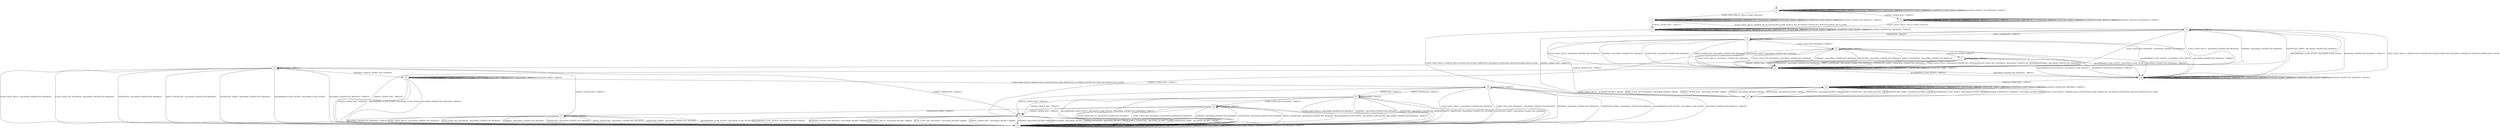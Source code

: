 digraph h2 {
s0 [label="s0"];
s1 [label="s1"];
s10 [label="s10"];
s2 [label="s2"];
s11 [label="s11"];
s3 [label="s3"];
s4 [label="s4"];
s5 [label="s5"];
s18 [label="s18"];
s6 [label="s6"];
s12 [label="s12"];
s19 [label="s19"];
s7 [label="s7"];
s13 [label="s13"];
s8 [label="s8"];
s9 [label="s9"];
s14 [label="s14"];
s15 [label="s15"];
s16 [label="s16"];
s17 [label="s17"];
s0 -> s1 [label="ECDH_CLIENT_HELLO / HELLO_VERIFY_REQUEST"];
s0 -> s0 [label="ECDH_CLIENT_KEY_EXCHANGE / TIMEOUT"];
s0 -> s10 [label="CHANGE_CIPHER_SPEC / TIMEOUT"];
s0 -> s0 [label="FINISHED / TIMEOUT"];
s0 -> s0 [label="APPLICATION / TIMEOUT"];
s0 -> s0 [label="CERTIFICATE / TIMEOUT"];
s0 -> s0 [label="EMPTY_CERTIFICATE / TIMEOUT"];
s0 -> s0 [label="CERTIFICATE_VERIFY / TIMEOUT"];
s0 -> s0 [label="Alert(WARNING,CLOSE_NOTIFY) / TIMEOUT"];
s0 -> s0 [label="Alert(FATAL,UNEXPECTED_MESSAGE) / TIMEOUT"];
s1 -> s2 [label="ECDH_CLIENT_HELLO / SERVER_HELLO,CERTIFICATE,ECDHE_SERVER_KEY_EXCHANGE,CERTIFICATE_REQUEST,SERVER_HELLO_DONE"];
s1 -> s1 [label="ECDH_CLIENT_KEY_EXCHANGE / TIMEOUT"];
s1 -> s11 [label="CHANGE_CIPHER_SPEC / TIMEOUT"];
s1 -> s1 [label="FINISHED / TIMEOUT"];
s1 -> s1 [label="APPLICATION / TIMEOUT"];
s1 -> s1 [label="CERTIFICATE / TIMEOUT"];
s1 -> s1 [label="EMPTY_CERTIFICATE / TIMEOUT"];
s1 -> s1 [label="CERTIFICATE_VERIFY / TIMEOUT"];
s1 -> s1 [label="Alert(WARNING,CLOSE_NOTIFY) / TIMEOUT"];
s1 -> s1 [label="Alert(FATAL,UNEXPECTED_MESSAGE) / TIMEOUT"];
s10 -> s11 [label="ECDH_CLIENT_HELLO / HELLO_VERIFY_REQUEST"];
s10 -> s10 [label="ECDH_CLIENT_KEY_EXCHANGE / TIMEOUT"];
s10 -> s10 [label="CHANGE_CIPHER_SPEC / TIMEOUT"];
s10 -> s10 [label="FINISHED / TIMEOUT"];
s10 -> s10 [label="APPLICATION / TIMEOUT"];
s10 -> s10 [label="CERTIFICATE / TIMEOUT"];
s10 -> s10 [label="EMPTY_CERTIFICATE / TIMEOUT"];
s10 -> s10 [label="CERTIFICATE_VERIFY / TIMEOUT"];
s10 -> s10 [label="Alert(WARNING,CLOSE_NOTIFY) / TIMEOUT"];
s10 -> s10 [label="Alert(FATAL,UNEXPECTED_MESSAGE) / TIMEOUT"];
s2 -> s3 [label="ECDH_CLIENT_HELLO / Alert(FATAL,UNEXPECTED_MESSAGE)"];
s2 -> s3 [label="ECDH_CLIENT_KEY_EXCHANGE / Alert(FATAL,UNEXPECTED_MESSAGE)"];
s2 -> s4 [label="CHANGE_CIPHER_SPEC / TIMEOUT"];
s2 -> s3 [label="FINISHED / Alert(FATAL,UNEXPECTED_MESSAGE)"];
s2 -> s2 [label="APPLICATION / TIMEOUT"];
s2 -> s5 [label="CERTIFICATE / TIMEOUT"];
s2 -> s5 [label="EMPTY_CERTIFICATE / TIMEOUT"];
s2 -> s3 [label="CERTIFICATE_VERIFY / Alert(FATAL,UNEXPECTED_MESSAGE)"];
s2 -> s18 [label="Alert(WARNING,CLOSE_NOTIFY) / Alert(FATAL,CLOSE_NOTIFY)"];
s2 -> s18 [label="Alert(FATAL,UNEXPECTED_MESSAGE) / TIMEOUT"];
s11 -> s4 [label="ECDH_CLIENT_HELLO / SERVER_HELLO,CERTIFICATE,ECDHE_SERVER_KEY_EXCHANGE,CERTIFICATE_REQUEST,SERVER_HELLO_DONE"];
s11 -> s11 [label="ECDH_CLIENT_KEY_EXCHANGE / TIMEOUT"];
s11 -> s11 [label="CHANGE_CIPHER_SPEC / TIMEOUT"];
s11 -> s11 [label="FINISHED / TIMEOUT"];
s11 -> s11 [label="APPLICATION / TIMEOUT"];
s11 -> s11 [label="CERTIFICATE / TIMEOUT"];
s11 -> s11 [label="EMPTY_CERTIFICATE / TIMEOUT"];
s11 -> s11 [label="CERTIFICATE_VERIFY / TIMEOUT"];
s11 -> s11 [label="Alert(WARNING,CLOSE_NOTIFY) / TIMEOUT"];
s11 -> s11 [label="Alert(FATAL,UNEXPECTED_MESSAGE) / TIMEOUT"];
s3 -> s3 [label="ECDH_CLIENT_HELLO / TIMEOUT"];
s3 -> s3 [label="ECDH_CLIENT_KEY_EXCHANGE / TIMEOUT"];
s3 -> s12 [label="CHANGE_CIPHER_SPEC / TIMEOUT"];
s3 -> s3 [label="FINISHED / TIMEOUT"];
s3 -> s3 [label="APPLICATION / TIMEOUT"];
s3 -> s3 [label="CERTIFICATE / TIMEOUT"];
s3 -> s3 [label="EMPTY_CERTIFICATE / TIMEOUT"];
s3 -> s3 [label="CERTIFICATE_VERIFY / TIMEOUT"];
s3 -> s18 [label="Alert(WARNING,CLOSE_NOTIFY) / TIMEOUT"];
s3 -> s18 [label="Alert(FATAL,UNEXPECTED_MESSAGE) / TIMEOUT"];
s4 -> s19 [label="ECDH_CLIENT_HELLO / Alert(FATAL,DECRYPT_ERROR)"];
s4 -> s19 [label="ECDH_CLIENT_KEY_EXCHANGE / Alert(FATAL,DECRYPT_ERROR)"];
s4 -> s19 [label="CHANGE_CIPHER_SPEC / Alert(FATAL,DECRYPT_ERROR)"];
s4 -> s19 [label="FINISHED / Alert(FATAL,DECRYPT_ERROR)"];
s4 -> s19 [label="APPLICATION / Alert(FATAL,DECRYPT_ERROR)"];
s4 -> s19 [label="CERTIFICATE / Alert(FATAL,DECRYPT_ERROR)"];
s4 -> s19 [label="EMPTY_CERTIFICATE / Alert(FATAL,DECRYPT_ERROR)"];
s4 -> s19 [label="CERTIFICATE_VERIFY / Alert(FATAL,DECRYPT_ERROR)"];
s4 -> s19 [label="Alert(WARNING,CLOSE_NOTIFY) / Alert(FATAL,DECRYPT_ERROR)"];
s4 -> s19 [label="Alert(FATAL,UNEXPECTED_MESSAGE) / Alert(FATAL,DECRYPT_ERROR)"];
s5 -> s3 [label="ECDH_CLIENT_HELLO / Alert(FATAL,UNEXPECTED_MESSAGE)"];
s5 -> s6 [label="ECDH_CLIENT_KEY_EXCHANGE / TIMEOUT"];
s5 -> s4 [label="CHANGE_CIPHER_SPEC / TIMEOUT"];
s5 -> s3 [label="FINISHED / Alert(FATAL,UNEXPECTED_MESSAGE)"];
s5 -> s5 [label="APPLICATION / TIMEOUT"];
s5 -> s3 [label="CERTIFICATE / Alert(FATAL,UNEXPECTED_MESSAGE)"];
s5 -> s3 [label="EMPTY_CERTIFICATE / Alert(FATAL,UNEXPECTED_MESSAGE)"];
s5 -> s3 [label="CERTIFICATE_VERIFY / Alert(FATAL,UNEXPECTED_MESSAGE)"];
s5 -> s18 [label="Alert(WARNING,CLOSE_NOTIFY) / Alert(FATAL,CLOSE_NOTIFY)"];
s5 -> s18 [label="Alert(FATAL,UNEXPECTED_MESSAGE) / TIMEOUT"];
s18 -> s2 [label="ECDH_CLIENT_HELLO / SERVER_HELLO,CERTIFICATE,ECDHE_SERVER_KEY_EXCHANGE,CERTIFICATE_REQUEST,SERVER_HELLO_DONE"];
s18 -> s18 [label="ECDH_CLIENT_KEY_EXCHANGE / TIMEOUT"];
s18 -> s19 [label="CHANGE_CIPHER_SPEC / TIMEOUT"];
s18 -> s18 [label="FINISHED / TIMEOUT"];
s18 -> s18 [label="APPLICATION / TIMEOUT"];
s18 -> s18 [label="CERTIFICATE / TIMEOUT"];
s18 -> s18 [label="EMPTY_CERTIFICATE / TIMEOUT"];
s18 -> s18 [label="CERTIFICATE_VERIFY / TIMEOUT"];
s18 -> s18 [label="Alert(WARNING,CLOSE_NOTIFY) / TIMEOUT"];
s18 -> s18 [label="Alert(FATAL,UNEXPECTED_MESSAGE) / TIMEOUT"];
s6 -> s3 [label="ECDH_CLIENT_HELLO / Alert(FATAL,UNEXPECTED_MESSAGE)"];
s6 -> s3 [label="ECDH_CLIENT_KEY_EXCHANGE / Alert(FATAL,UNEXPECTED_MESSAGE)"];
s6 -> s13 [label="CHANGE_CIPHER_SPEC / TIMEOUT"];
s6 -> s3 [label="FINISHED / Alert(FATAL,UNEXPECTED_MESSAGE)"];
s6 -> s6 [label="APPLICATION / TIMEOUT"];
s6 -> s3 [label="CERTIFICATE / Alert(FATAL,UNEXPECTED_MESSAGE)"];
s6 -> s3 [label="EMPTY_CERTIFICATE / Alert(FATAL,UNEXPECTED_MESSAGE)"];
s6 -> s7 [label="CERTIFICATE_VERIFY / TIMEOUT"];
s6 -> s18 [label="Alert(WARNING,CLOSE_NOTIFY) / Alert(FATAL,CLOSE_NOTIFY)"];
s6 -> s18 [label="Alert(FATAL,UNEXPECTED_MESSAGE) / TIMEOUT"];
s12 -> s12 [label="ECDH_CLIENT_HELLO / TIMEOUT"];
s12 -> s12 [label="ECDH_CLIENT_KEY_EXCHANGE / TIMEOUT"];
s12 -> s12 [label="CHANGE_CIPHER_SPEC / TIMEOUT"];
s12 -> s12 [label="FINISHED / TIMEOUT"];
s12 -> s12 [label="APPLICATION / TIMEOUT"];
s12 -> s12 [label="CERTIFICATE / TIMEOUT"];
s12 -> s12 [label="EMPTY_CERTIFICATE / TIMEOUT"];
s12 -> s12 [label="CERTIFICATE_VERIFY / TIMEOUT"];
s12 -> s12 [label="Alert(WARNING,CLOSE_NOTIFY) / TIMEOUT"];
s12 -> s12 [label="Alert(FATAL,UNEXPECTED_MESSAGE) / TIMEOUT"];
s19 -> s4 [label="ECDH_CLIENT_HELLO / SERVER_HELLO,CERTIFICATE,ECDHE_SERVER_KEY_EXCHANGE,CERTIFICATE_REQUEST,SERVER_HELLO_DONE"];
s19 -> s19 [label="ECDH_CLIENT_KEY_EXCHANGE / TIMEOUT"];
s19 -> s19 [label="CHANGE_CIPHER_SPEC / TIMEOUT"];
s19 -> s19 [label="FINISHED / TIMEOUT"];
s19 -> s19 [label="APPLICATION / TIMEOUT"];
s19 -> s19 [label="CERTIFICATE / TIMEOUT"];
s19 -> s19 [label="EMPTY_CERTIFICATE / TIMEOUT"];
s19 -> s19 [label="CERTIFICATE_VERIFY / TIMEOUT"];
s19 -> s19 [label="Alert(WARNING,CLOSE_NOTIFY) / TIMEOUT"];
s19 -> s19 [label="Alert(FATAL,UNEXPECTED_MESSAGE) / TIMEOUT"];
s7 -> s3 [label="ECDH_CLIENT_HELLO / Alert(FATAL,UNEXPECTED_MESSAGE)"];
s7 -> s3 [label="ECDH_CLIENT_KEY_EXCHANGE / Alert(FATAL,UNEXPECTED_MESSAGE)"];
s7 -> s8 [label="CHANGE_CIPHER_SPEC / TIMEOUT"];
s7 -> s3 [label="FINISHED / Alert(FATAL,UNEXPECTED_MESSAGE)"];
s7 -> s7 [label="APPLICATION / TIMEOUT"];
s7 -> s3 [label="CERTIFICATE / Alert(FATAL,UNEXPECTED_MESSAGE)"];
s7 -> s3 [label="EMPTY_CERTIFICATE / Alert(FATAL,UNEXPECTED_MESSAGE)"];
s7 -> s3 [label="CERTIFICATE_VERIFY / Alert(FATAL,UNEXPECTED_MESSAGE)"];
s7 -> s18 [label="Alert(WARNING,CLOSE_NOTIFY) / Alert(FATAL,CLOSE_NOTIFY)"];
s7 -> s18 [label="Alert(FATAL,UNEXPECTED_MESSAGE) / TIMEOUT"];
s13 -> s12 [label="ECDH_CLIENT_HELLO / Alert(FATAL,DECRYPT_ERROR)"];
s13 -> s12 [label="ECDH_CLIENT_KEY_EXCHANGE / Alert(FATAL,DECRYPT_ERROR)"];
s13 -> s12 [label="CHANGE_CIPHER_SPEC / Alert(FATAL,DECRYPT_ERROR)"];
s13 -> s12 [label="FINISHED / Alert(FATAL,DECRYPT_ERROR)"];
s13 -> s12 [label="APPLICATION / Alert(FATAL,DECRYPT_ERROR)"];
s13 -> s12 [label="CERTIFICATE / Alert(FATAL,DECRYPT_ERROR)"];
s13 -> s12 [label="EMPTY_CERTIFICATE / Alert(FATAL,DECRYPT_ERROR)"];
s13 -> s12 [label="CERTIFICATE_VERIFY / Alert(FATAL,DECRYPT_ERROR)"];
s13 -> s12 [label="Alert(WARNING,CLOSE_NOTIFY) / Alert(FATAL,DECRYPT_ERROR)"];
s13 -> s12 [label="Alert(FATAL,UNEXPECTED_MESSAGE) / Alert(FATAL,DECRYPT_ERROR)"];
s8 -> s12 [label="ECDH_CLIENT_HELLO / Alert(FATAL,UNEXPECTED_MESSAGE)"];
s8 -> s12 [label="ECDH_CLIENT_KEY_EXCHANGE / Alert(FATAL,UNEXPECTED_MESSAGE)"];
s8 -> s13 [label="CHANGE_CIPHER_SPEC / TIMEOUT"];
s8 -> s9 [label="FINISHED / CHANGE_CIPHER_SPEC,FINISHED"];
s8 -> s8 [label="APPLICATION / TIMEOUT"];
s8 -> s12 [label="CERTIFICATE / Alert(FATAL,UNEXPECTED_MESSAGE)"];
s8 -> s12 [label="EMPTY_CERTIFICATE / Alert(FATAL,UNEXPECTED_MESSAGE)"];
s8 -> s12 [label="CERTIFICATE_VERIFY / Alert(FATAL,UNEXPECTED_MESSAGE)"];
s8 -> s12 [label="Alert(WARNING,CLOSE_NOTIFY) / Alert(FATAL,CLOSE_NOTIFY)"];
s8 -> s12 [label="Alert(FATAL,UNEXPECTED_MESSAGE) / TIMEOUT"];
s9 -> s14 [label="ECDH_CLIENT_HELLO / SERVER_HELLO,CERTIFICATE,ECDHE_SERVER_KEY_EXCHANGE,CERTIFICATE_REQUEST,SERVER_HELLO_DONE"];
s9 -> s9 [label="ECDH_CLIENT_KEY_EXCHANGE / TIMEOUT"];
s9 -> s12 [label="CHANGE_CIPHER_SPEC / TIMEOUT"];
s9 -> s9 [label="FINISHED / TIMEOUT"];
s9 -> s9 [label="APPLICATION / APPLICATION"];
s9 -> s9 [label="CERTIFICATE / TIMEOUT"];
s9 -> s9 [label="EMPTY_CERTIFICATE / TIMEOUT"];
s9 -> s9 [label="CERTIFICATE_VERIFY / TIMEOUT"];
s9 -> s12 [label="Alert(WARNING,CLOSE_NOTIFY) / Alert(FATAL,CLOSE_NOTIFY)"];
s9 -> s12 [label="Alert(FATAL,UNEXPECTED_MESSAGE) / TIMEOUT"];
s14 -> s12 [label="ECDH_CLIENT_HELLO / Alert(FATAL,UNEXPECTED_MESSAGE)"];
s14 -> s12 [label="ECDH_CLIENT_KEY_EXCHANGE / Alert(FATAL,UNEXPECTED_MESSAGE)"];
s14 -> s13 [label="CHANGE_CIPHER_SPEC / TIMEOUT"];
s14 -> s12 [label="FINISHED / Alert(FATAL,UNEXPECTED_MESSAGE)"];
s14 -> s14 [label="APPLICATION / TIMEOUT"];
s14 -> s15 [label="CERTIFICATE / TIMEOUT"];
s14 -> s15 [label="EMPTY_CERTIFICATE / TIMEOUT"];
s14 -> s12 [label="CERTIFICATE_VERIFY / Alert(FATAL,UNEXPECTED_MESSAGE)"];
s14 -> s12 [label="Alert(WARNING,CLOSE_NOTIFY) / Alert(FATAL,CLOSE_NOTIFY)"];
s14 -> s12 [label="Alert(FATAL,UNEXPECTED_MESSAGE) / TIMEOUT"];
s15 -> s12 [label="ECDH_CLIENT_HELLO / Alert(FATAL,UNEXPECTED_MESSAGE)"];
s15 -> s16 [label="ECDH_CLIENT_KEY_EXCHANGE / TIMEOUT"];
s15 -> s13 [label="CHANGE_CIPHER_SPEC / TIMEOUT"];
s15 -> s12 [label="FINISHED / Alert(FATAL,UNEXPECTED_MESSAGE)"];
s15 -> s15 [label="APPLICATION / TIMEOUT"];
s15 -> s12 [label="CERTIFICATE / Alert(FATAL,UNEXPECTED_MESSAGE)"];
s15 -> s12 [label="EMPTY_CERTIFICATE / Alert(FATAL,UNEXPECTED_MESSAGE)"];
s15 -> s12 [label="CERTIFICATE_VERIFY / Alert(FATAL,UNEXPECTED_MESSAGE)"];
s15 -> s12 [label="Alert(WARNING,CLOSE_NOTIFY) / Alert(FATAL,CLOSE_NOTIFY)"];
s15 -> s12 [label="Alert(FATAL,UNEXPECTED_MESSAGE) / TIMEOUT"];
s16 -> s12 [label="ECDH_CLIENT_HELLO / Alert(FATAL,UNEXPECTED_MESSAGE)"];
s16 -> s12 [label="ECDH_CLIENT_KEY_EXCHANGE / Alert(FATAL,UNEXPECTED_MESSAGE)"];
s16 -> s13 [label="CHANGE_CIPHER_SPEC / TIMEOUT"];
s16 -> s12 [label="FINISHED / Alert(FATAL,UNEXPECTED_MESSAGE)"];
s16 -> s16 [label="APPLICATION / TIMEOUT"];
s16 -> s12 [label="CERTIFICATE / Alert(FATAL,UNEXPECTED_MESSAGE)"];
s16 -> s12 [label="EMPTY_CERTIFICATE / Alert(FATAL,UNEXPECTED_MESSAGE)"];
s16 -> s17 [label="CERTIFICATE_VERIFY / TIMEOUT"];
s16 -> s12 [label="Alert(WARNING,CLOSE_NOTIFY) / Alert(FATAL,CLOSE_NOTIFY)"];
s16 -> s12 [label="Alert(FATAL,UNEXPECTED_MESSAGE) / TIMEOUT"];
s17 -> s12 [label="ECDH_CLIENT_HELLO / Alert(FATAL,UNEXPECTED_MESSAGE)"];
s17 -> s12 [label="ECDH_CLIENT_KEY_EXCHANGE / Alert(FATAL,UNEXPECTED_MESSAGE)"];
s17 -> s8 [label="CHANGE_CIPHER_SPEC / TIMEOUT"];
s17 -> s12 [label="FINISHED / Alert(FATAL,UNEXPECTED_MESSAGE)"];
s17 -> s17 [label="APPLICATION / TIMEOUT"];
s17 -> s12 [label="CERTIFICATE / Alert(FATAL,UNEXPECTED_MESSAGE)"];
s17 -> s12 [label="EMPTY_CERTIFICATE / Alert(FATAL,UNEXPECTED_MESSAGE)"];
s17 -> s12 [label="CERTIFICATE_VERIFY / Alert(FATAL,UNEXPECTED_MESSAGE)"];
s17 -> s12 [label="Alert(WARNING,CLOSE_NOTIFY) / Alert(FATAL,CLOSE_NOTIFY)"];
s17 -> s12 [label="Alert(FATAL,UNEXPECTED_MESSAGE) / TIMEOUT"];
__start0 [shape=none, label=""];
__start0 -> s0 [label=""];
}
